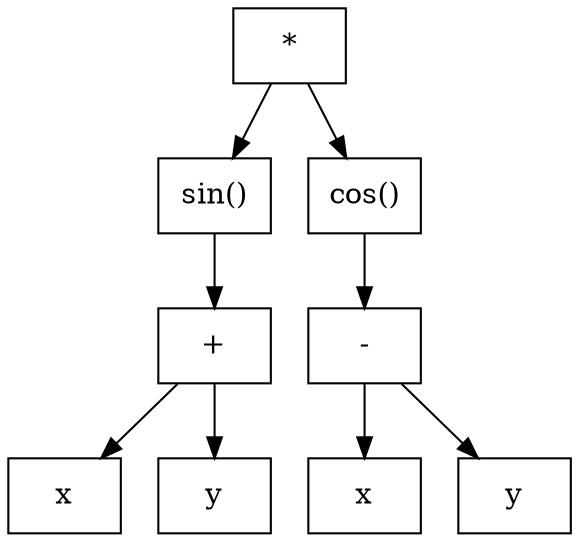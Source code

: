 digraph g {
node [shape=rectangle];
n[label = "*"];
    n0[label = "sin()"];
        n00[label = "+"];
            n000[label = "x"];
            n001[label = "y"];
    n1[label = "cos()"]
        n10[label = "-"];
            n101[label = "x"];
            n100[label = "y"];
n -> n0;
n0 -> n00;
n00 -> n000;
n00 -> n001;

n -> n1;
n1 -> n10;
n10 -> n100;
n10 -> n101;
}